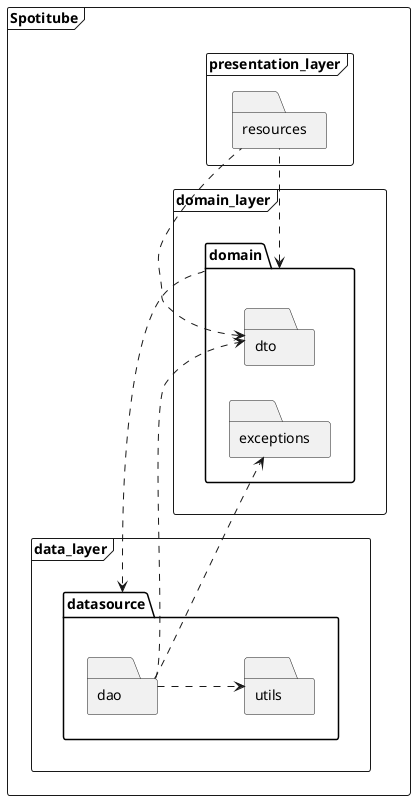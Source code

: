 @startuml
left to right direction

frame Spotitube {

    frame  presentation_layer {
        folder resources
    }

    frame data_layer {
        folder datasource {
            folder dao
            folder utils
        }
    }

    frame domain_layer {
        folder domain {
            folder dto
            folder exceptions
        }
    }


    resources .left.> domain
    resources .left.> dto
    domain .> datasource
    dao ..> dto
    dao ..> exceptions
    dao ..> utils
   }

@enduml